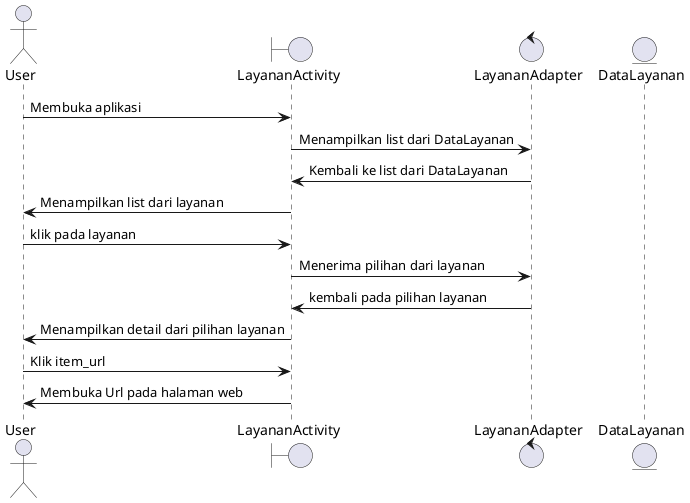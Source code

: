 @startuml
actor User
boundary LayananActivity
control LayananAdapter
entity DataLayanan

User -> LayananActivity: Membuka aplikasi
LayananActivity -> LayananAdapter: Menampilkan list dari DataLayanan
LayananAdapter -> LayananActivity: Kembali ke list dari DataLayanan
LayananActivity -> User: Menampilkan list dari layanan
User -> LayananActivity: klik pada layanan
LayananActivity -> LayananAdapter: Menerima pilihan dari layanan
LayananAdapter -> LayananActivity: kembali pada pilihan layanan
LayananActivity -> User: Menampilkan detail dari pilihan layanan
User -> LayananActivity: Klik item_url
LayananActivity -> User: Membuka Url pada halaman web
@enduml
```